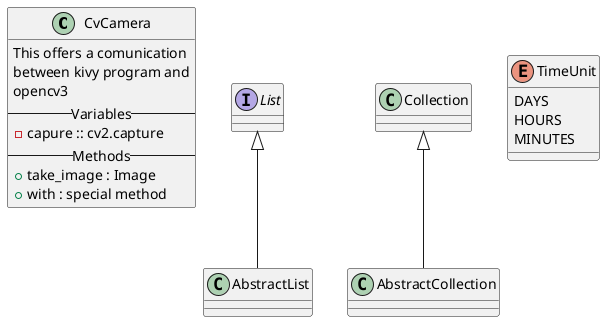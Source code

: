 @startuml

class CvCamera {
    This offers a comunication
    between kivy program and
    opencv3
    --Variables--
    -capure :: cv2.capture
    --Methods--
    +take_image : Image
    +with : special method
}

interface List


List <|-- AbstractList
Collection <|-- AbstractCollection



enum TimeUnit {
DAYS
HOURS
MINUTES
}

@enduml
